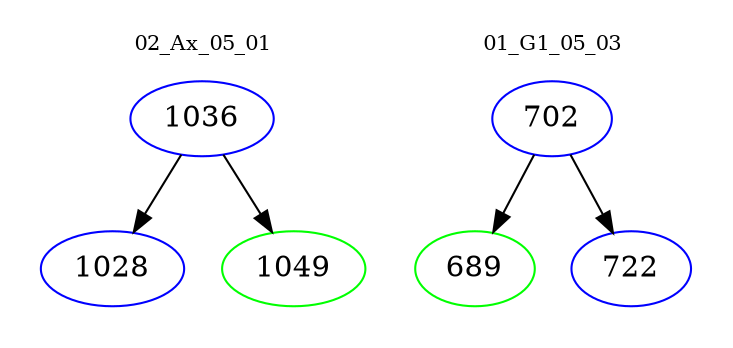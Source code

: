 digraph{
subgraph cluster_0 {
color = white
label = "02_Ax_05_01";
fontsize=10;
T0_1036 [label="1036", color="blue"]
T0_1036 -> T0_1028 [color="black"]
T0_1028 [label="1028", color="blue"]
T0_1036 -> T0_1049 [color="black"]
T0_1049 [label="1049", color="green"]
}
subgraph cluster_1 {
color = white
label = "01_G1_05_03";
fontsize=10;
T1_702 [label="702", color="blue"]
T1_702 -> T1_689 [color="black"]
T1_689 [label="689", color="green"]
T1_702 -> T1_722 [color="black"]
T1_722 [label="722", color="blue"]
}
}
